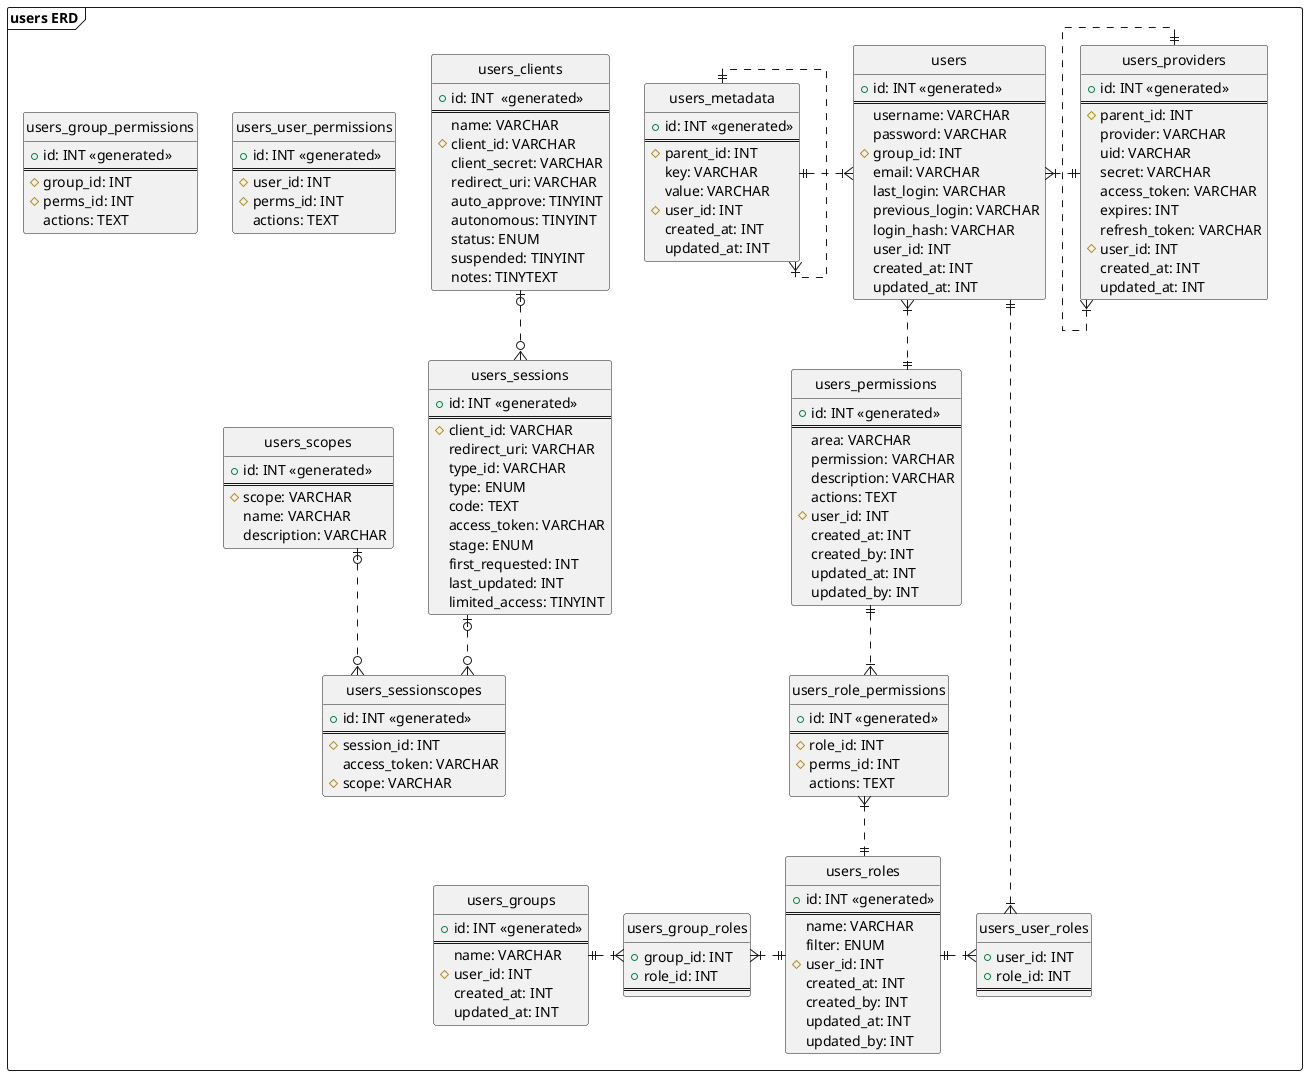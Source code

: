 @startuml

' hide the spot
hide circle

' avoid problems with angled crows feet
skinparam linetype ortho

frame "users ERD" {
  entity "users_clients" {
    + id: INT  <<generated>>
    ==
    name: VARCHAR
    # client_id: VARCHAR
    client_secret: VARCHAR
    redirect_uri: VARCHAR
    auto_approve: TINYINT
    autonomous: TINYINT
    status: ENUM
    suspended: TINYINT
    notes: TINYTEXT
  }
  entity "users_sessions" {
    + id: INT <<generated>>
    ==
    # client_id: VARCHAR
    redirect_uri: VARCHAR
    type_id: VARCHAR
    type: ENUM
    code: TEXT
    access_token: VARCHAR
    stage: ENUM
    first_requested: INT
    last_updated: INT
    limited_access: TINYINT
  }
  entity "users_sessionscopes" {
    + id: INT <<generated>>
    ==
    # session_id: INT
    access_token: VARCHAR
    # scope: VARCHAR
  }
  entity "users_scopes" {
    + id: INT <<generated>>
    ==
    # scope: VARCHAR
    name: VARCHAR
    description: VARCHAR
  }
  users_clients |o.d.o{  users_sessions
  users_sessions |o.d.o{  users_sessionscopes
  users_scopes |o.d.o{  users_sessionscopes
  entity "users_user_roles" {
    + user_id: INT
    + role_id: INT
    ==
  }
  entity "users_permissions" {
    + id: INT <<generated>>
    ==
    area: VARCHAR
    permission: VARCHAR
    description: VARCHAR
    actions: TEXT
    # user_id: INT
    created_at: INT
    created_by: INT
    updated_at: INT
    updated_by: INT
  }
  entity "users_metadata" {
    + id: INT <<generated>>
    ==
    # parent_id: INT
    key: VARCHAR
    value: VARCHAR
    # user_id: INT
    created_at: INT
    updated_at: INT
  }
  entity "users_providers" {
    + id: INT <<generated>>
    ==
    # parent_id: INT
    provider: VARCHAR
    uid: VARCHAR
    secret: VARCHAR
    access_token: VARCHAR
    expires: INT
    refresh_token: VARCHAR
    # user_id: INT
    created_at: INT
    updated_at: INT
  }
  entity "users_group_roles" {
    + group_id: INT
    + role_id: INT
    ==
  }
  entity "users_role_permissions" {
    + id: INT <<generated>>
    ==
    # role_id: INT
    # perms_id: INT
    actions: TEXT
  }
  entity "users_roles" {
    + id: INT <<generated>>
    ==
    name: VARCHAR
    filter: ENUM
    # user_id: INT
    created_at: INT
    created_by: INT
    updated_at: INT
    updated_by: INT
  }
  entity "users_groups" {
    + id: INT <<generated>>
    ==
    name: VARCHAR
    # user_id: INT
    created_at: INT
    updated_at: INT
  }
  entity "users" {
    + id: INT <<generated>>
    ==
    username: VARCHAR
    password: VARCHAR
    # group_id: INT
    email: VARCHAR
    last_login: VARCHAR
    previous_login: VARCHAR
    login_hash: VARCHAR
    user_id: INT
    created_at: INT
    updated_at: INT
  }
  users }|.l.|| users_metadata
  users }|.r.|| users_providers
  users }|.d.|| users_permissions
  users ||..|{ users_user_roles
  users_roles ||.r.|{ users_user_roles
  users_roles ||.l.|{ users_group_roles
  users_group_roles }|.l.|| users_groups
  users_metadata ||..|{ users_metadata
  users_providers ||..|{ users_providers
  users_role_permissions }|..|| users_roles
  users_permissions ||.d.|{ users_role_permissions
  entity "users_user_permissions" {
    + id: INT <<generated>>
    ==
    # user_id: INT
    # perms_id: INT
    actions: TEXT
  }
  entity "users_group_permissions" {
    + id: INT <<generated>>
    ==
    # group_id: INT
    # perms_id: INT
    actions: TEXT
  }
}

@enduml
